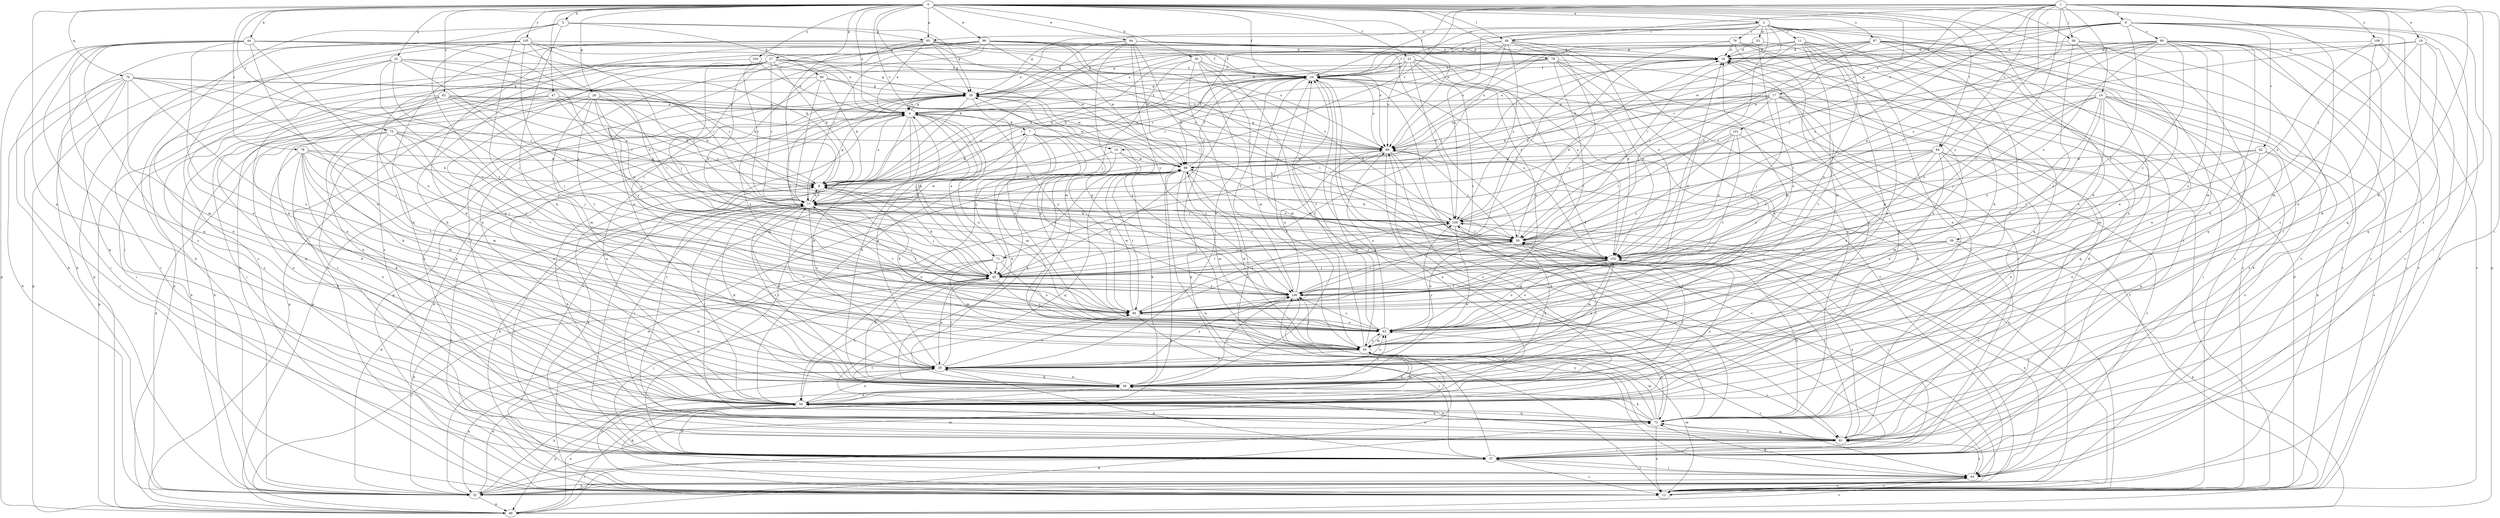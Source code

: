 strict digraph  {
0;
1;
2;
4;
5;
6;
7;
8;
10;
11;
12;
14;
16;
17;
19;
20;
21;
24;
25;
26;
27;
28;
30;
32;
37;
38;
39;
42;
44;
46;
47;
48;
50;
53;
55;
59;
62;
63;
65;
66;
68;
70;
71;
72;
75;
76;
77;
78;
79;
81;
84;
85;
87;
89;
90;
92;
93;
94;
96;
98;
100;
101;
102;
105;
106;
108;
109;
0 -> 2  [label=a];
0 -> 4  [label=a];
0 -> 5  [label=b];
0 -> 10  [label=c];
0 -> 21  [label=f];
0 -> 24  [label=f];
0 -> 25  [label=g];
0 -> 26  [label=g];
0 -> 27  [label=g];
0 -> 28  [label=g];
0 -> 30  [label=h];
0 -> 37  [label=i];
0 -> 38  [label=j];
0 -> 44  [label=k];
0 -> 46  [label=k];
0 -> 47  [label=l];
0 -> 48  [label=l];
0 -> 59  [label=n];
0 -> 62  [label=o];
0 -> 65  [label=p];
0 -> 70  [label=q];
0 -> 75  [label=r];
0 -> 78  [label=s];
0 -> 79  [label=s];
0 -> 81  [label=s];
0 -> 84  [label=t];
0 -> 87  [label=u];
0 -> 89  [label=u];
0 -> 94  [label=w];
0 -> 96  [label=w];
0 -> 100  [label=x];
0 -> 101  [label=x];
0 -> 105  [label=y];
1 -> 6  [label=b];
1 -> 10  [label=c];
1 -> 14  [label=d];
1 -> 17  [label=e];
1 -> 19  [label=e];
1 -> 24  [label=f];
1 -> 37  [label=i];
1 -> 38  [label=j];
1 -> 39  [label=j];
1 -> 42  [label=j];
1 -> 46  [label=k];
1 -> 48  [label=l];
1 -> 81  [label=s];
1 -> 84  [label=t];
1 -> 85  [label=t];
1 -> 89  [label=u];
1 -> 106  [label=y];
1 -> 108  [label=z];
2 -> 11  [label=c];
2 -> 12  [label=c];
2 -> 24  [label=f];
2 -> 46  [label=k];
2 -> 48  [label=l];
2 -> 50  [label=l];
2 -> 53  [label=m];
2 -> 59  [label=n];
2 -> 63  [label=o];
2 -> 65  [label=p];
2 -> 76  [label=r];
2 -> 102  [label=x];
2 -> 109  [label=z];
4 -> 7  [label=b];
4 -> 20  [label=e];
4 -> 24  [label=f];
4 -> 28  [label=g];
4 -> 37  [label=i];
4 -> 42  [label=j];
4 -> 46  [label=k];
4 -> 59  [label=n];
4 -> 63  [label=o];
4 -> 71  [label=q];
4 -> 81  [label=s];
4 -> 106  [label=y];
5 -> 12  [label=c];
5 -> 20  [label=e];
5 -> 28  [label=g];
5 -> 32  [label=h];
5 -> 46  [label=k];
5 -> 65  [label=p];
5 -> 66  [label=p];
6 -> 24  [label=f];
6 -> 28  [label=g];
6 -> 32  [label=h];
6 -> 68  [label=p];
6 -> 71  [label=q];
6 -> 72  [label=q];
6 -> 77  [label=r];
6 -> 81  [label=s];
6 -> 90  [label=v];
6 -> 92  [label=v];
6 -> 98  [label=w];
6 -> 106  [label=y];
6 -> 109  [label=z];
7 -> 24  [label=f];
7 -> 37  [label=i];
7 -> 42  [label=j];
7 -> 46  [label=k];
7 -> 55  [label=m];
7 -> 59  [label=n];
7 -> 85  [label=t];
7 -> 89  [label=u];
8 -> 4  [label=a];
8 -> 7  [label=b];
8 -> 77  [label=r];
10 -> 46  [label=k];
10 -> 59  [label=n];
10 -> 85  [label=t];
10 -> 98  [label=w];
11 -> 16  [label=d];
11 -> 20  [label=e];
11 -> 28  [label=g];
11 -> 32  [label=h];
11 -> 46  [label=k];
11 -> 50  [label=l];
11 -> 55  [label=m];
11 -> 59  [label=n];
11 -> 81  [label=s];
11 -> 89  [label=u];
12 -> 4  [label=a];
12 -> 8  [label=b];
12 -> 16  [label=d];
12 -> 28  [label=g];
12 -> 46  [label=k];
12 -> 55  [label=m];
12 -> 89  [label=u];
12 -> 93  [label=v];
12 -> 98  [label=w];
14 -> 4  [label=a];
14 -> 12  [label=c];
14 -> 32  [label=h];
14 -> 42  [label=j];
14 -> 50  [label=l];
14 -> 55  [label=m];
14 -> 63  [label=o];
14 -> 81  [label=s];
14 -> 85  [label=t];
14 -> 102  [label=x];
14 -> 106  [label=y];
16 -> 24  [label=f];
16 -> 37  [label=i];
17 -> 4  [label=a];
17 -> 8  [label=b];
17 -> 37  [label=i];
17 -> 42  [label=j];
17 -> 50  [label=l];
17 -> 63  [label=o];
17 -> 72  [label=q];
17 -> 77  [label=r];
17 -> 85  [label=t];
17 -> 89  [label=u];
17 -> 109  [label=z];
19 -> 16  [label=d];
19 -> 37  [label=i];
19 -> 46  [label=k];
19 -> 55  [label=m];
19 -> 72  [label=q];
19 -> 109  [label=z];
20 -> 4  [label=a];
20 -> 12  [label=c];
20 -> 32  [label=h];
20 -> 42  [label=j];
20 -> 46  [label=k];
20 -> 63  [label=o];
20 -> 85  [label=t];
20 -> 102  [label=x];
20 -> 106  [label=y];
20 -> 109  [label=z];
21 -> 8  [label=b];
21 -> 24  [label=f];
21 -> 46  [label=k];
21 -> 63  [label=o];
21 -> 77  [label=r];
21 -> 85  [label=t];
21 -> 89  [label=u];
21 -> 102  [label=x];
21 -> 109  [label=z];
24 -> 28  [label=g];
24 -> 32  [label=h];
24 -> 55  [label=m];
24 -> 72  [label=q];
24 -> 89  [label=u];
24 -> 93  [label=v];
24 -> 98  [label=w];
24 -> 102  [label=x];
25 -> 24  [label=f];
25 -> 42  [label=j];
25 -> 59  [label=n];
25 -> 68  [label=p];
25 -> 77  [label=r];
25 -> 102  [label=x];
25 -> 106  [label=y];
25 -> 109  [label=z];
26 -> 4  [label=a];
26 -> 8  [label=b];
26 -> 32  [label=h];
26 -> 50  [label=l];
26 -> 55  [label=m];
26 -> 59  [label=n];
26 -> 85  [label=t];
26 -> 102  [label=x];
26 -> 106  [label=y];
27 -> 8  [label=b];
27 -> 20  [label=e];
27 -> 24  [label=f];
27 -> 28  [label=g];
27 -> 42  [label=j];
27 -> 46  [label=k];
27 -> 50  [label=l];
27 -> 59  [label=n];
27 -> 68  [label=p];
27 -> 77  [label=r];
27 -> 81  [label=s];
27 -> 89  [label=u];
27 -> 102  [label=x];
28 -> 4  [label=a];
28 -> 16  [label=d];
28 -> 42  [label=j];
28 -> 50  [label=l];
28 -> 63  [label=o];
28 -> 68  [label=p];
28 -> 85  [label=t];
28 -> 89  [label=u];
28 -> 93  [label=v];
28 -> 106  [label=y];
30 -> 8  [label=b];
30 -> 12  [label=c];
30 -> 20  [label=e];
30 -> 24  [label=f];
30 -> 42  [label=j];
30 -> 55  [label=m];
30 -> 81  [label=s];
32 -> 20  [label=e];
32 -> 24  [label=f];
32 -> 37  [label=i];
32 -> 55  [label=m];
32 -> 68  [label=p];
32 -> 98  [label=w];
32 -> 109  [label=z];
37 -> 8  [label=b];
37 -> 12  [label=c];
37 -> 16  [label=d];
37 -> 20  [label=e];
37 -> 24  [label=f];
37 -> 42  [label=j];
37 -> 59  [label=n];
37 -> 77  [label=r];
37 -> 93  [label=v];
37 -> 98  [label=w];
38 -> 12  [label=c];
38 -> 16  [label=d];
38 -> 20  [label=e];
38 -> 63  [label=o];
38 -> 72  [label=q];
39 -> 42  [label=j];
39 -> 68  [label=p];
39 -> 81  [label=s];
39 -> 85  [label=t];
39 -> 102  [label=x];
42 -> 8  [label=b];
42 -> 20  [label=e];
42 -> 24  [label=f];
42 -> 50  [label=l];
42 -> 59  [label=n];
42 -> 63  [label=o];
42 -> 106  [label=y];
42 -> 109  [label=z];
44 -> 8  [label=b];
44 -> 16  [label=d];
44 -> 20  [label=e];
44 -> 32  [label=h];
44 -> 37  [label=i];
44 -> 46  [label=k];
44 -> 63  [label=o];
44 -> 68  [label=p];
44 -> 72  [label=q];
44 -> 81  [label=s];
44 -> 89  [label=u];
44 -> 109  [label=z];
46 -> 20  [label=e];
46 -> 24  [label=f];
46 -> 32  [label=h];
46 -> 50  [label=l];
46 -> 59  [label=n];
46 -> 63  [label=o];
46 -> 77  [label=r];
46 -> 106  [label=y];
47 -> 4  [label=a];
47 -> 32  [label=h];
47 -> 37  [label=i];
47 -> 42  [label=j];
47 -> 72  [label=q];
47 -> 98  [label=w];
47 -> 109  [label=z];
48 -> 16  [label=d];
48 -> 24  [label=f];
48 -> 28  [label=g];
48 -> 42  [label=j];
48 -> 72  [label=q];
48 -> 77  [label=r];
48 -> 102  [label=x];
48 -> 106  [label=y];
48 -> 109  [label=z];
50 -> 8  [label=b];
50 -> 16  [label=d];
50 -> 37  [label=i];
50 -> 46  [label=k];
50 -> 63  [label=o];
50 -> 102  [label=x];
53 -> 16  [label=d];
53 -> 63  [label=o];
53 -> 72  [label=q];
53 -> 89  [label=u];
55 -> 20  [label=e];
55 -> 24  [label=f];
55 -> 59  [label=n];
55 -> 63  [label=o];
55 -> 77  [label=r];
55 -> 81  [label=s];
55 -> 93  [label=v];
55 -> 98  [label=w];
55 -> 106  [label=y];
59 -> 4  [label=a];
59 -> 16  [label=d];
59 -> 20  [label=e];
59 -> 50  [label=l];
59 -> 55  [label=m];
59 -> 68  [label=p];
59 -> 72  [label=q];
59 -> 77  [label=r];
59 -> 89  [label=u];
59 -> 102  [label=x];
62 -> 4  [label=a];
62 -> 8  [label=b];
62 -> 37  [label=i];
62 -> 42  [label=j];
62 -> 46  [label=k];
62 -> 68  [label=p];
62 -> 77  [label=r];
62 -> 81  [label=s];
62 -> 89  [label=u];
63 -> 8  [label=b];
63 -> 16  [label=d];
63 -> 24  [label=f];
63 -> 28  [label=g];
63 -> 55  [label=m];
63 -> 89  [label=u];
63 -> 102  [label=x];
63 -> 106  [label=y];
65 -> 4  [label=a];
65 -> 16  [label=d];
65 -> 20  [label=e];
65 -> 24  [label=f];
65 -> 28  [label=g];
65 -> 46  [label=k];
65 -> 50  [label=l];
65 -> 59  [label=n];
65 -> 77  [label=r];
65 -> 98  [label=w];
66 -> 8  [label=b];
66 -> 28  [label=g];
66 -> 37  [label=i];
66 -> 77  [label=r];
66 -> 81  [label=s];
66 -> 98  [label=w];
68 -> 24  [label=f];
68 -> 28  [label=g];
68 -> 42  [label=j];
68 -> 59  [label=n];
68 -> 72  [label=q];
68 -> 93  [label=v];
70 -> 8  [label=b];
70 -> 12  [label=c];
70 -> 28  [label=g];
70 -> 32  [label=h];
70 -> 37  [label=i];
70 -> 55  [label=m];
70 -> 63  [label=o];
70 -> 72  [label=q];
70 -> 77  [label=r];
70 -> 85  [label=t];
71 -> 4  [label=a];
71 -> 16  [label=d];
71 -> 32  [label=h];
71 -> 42  [label=j];
71 -> 46  [label=k];
71 -> 55  [label=m];
71 -> 63  [label=o];
72 -> 8  [label=b];
72 -> 12  [label=c];
72 -> 46  [label=k];
72 -> 55  [label=m];
72 -> 59  [label=n];
72 -> 63  [label=o];
72 -> 77  [label=r];
72 -> 81  [label=s];
72 -> 85  [label=t];
72 -> 106  [label=y];
72 -> 109  [label=z];
75 -> 8  [label=b];
75 -> 32  [label=h];
75 -> 42  [label=j];
75 -> 46  [label=k];
75 -> 55  [label=m];
75 -> 59  [label=n];
75 -> 85  [label=t];
75 -> 89  [label=u];
75 -> 106  [label=y];
76 -> 12  [label=c];
76 -> 16  [label=d];
76 -> 28  [label=g];
76 -> 37  [label=i];
76 -> 42  [label=j];
76 -> 59  [label=n];
77 -> 8  [label=b];
77 -> 20  [label=e];
77 -> 28  [label=g];
77 -> 32  [label=h];
77 -> 42  [label=j];
77 -> 46  [label=k];
77 -> 63  [label=o];
77 -> 85  [label=t];
77 -> 98  [label=w];
77 -> 106  [label=y];
77 -> 109  [label=z];
78 -> 8  [label=b];
78 -> 20  [label=e];
78 -> 42  [label=j];
78 -> 46  [label=k];
78 -> 55  [label=m];
78 -> 59  [label=n];
78 -> 72  [label=q];
78 -> 85  [label=t];
78 -> 98  [label=w];
79 -> 8  [label=b];
79 -> 20  [label=e];
79 -> 24  [label=f];
79 -> 37  [label=i];
79 -> 77  [label=r];
79 -> 81  [label=s];
79 -> 85  [label=t];
79 -> 102  [label=x];
81 -> 37  [label=i];
81 -> 46  [label=k];
81 -> 50  [label=l];
81 -> 59  [label=n];
81 -> 72  [label=q];
81 -> 102  [label=x];
81 -> 106  [label=y];
84 -> 12  [label=c];
84 -> 20  [label=e];
84 -> 50  [label=l];
84 -> 55  [label=m];
84 -> 59  [label=n];
84 -> 63  [label=o];
84 -> 77  [label=r];
84 -> 93  [label=v];
84 -> 98  [label=w];
84 -> 102  [label=x];
84 -> 106  [label=y];
85 -> 16  [label=d];
85 -> 37  [label=i];
85 -> 63  [label=o];
85 -> 77  [label=r];
85 -> 98  [label=w];
85 -> 109  [label=z];
87 -> 4  [label=a];
87 -> 8  [label=b];
87 -> 12  [label=c];
87 -> 16  [label=d];
87 -> 42  [label=j];
87 -> 46  [label=k];
87 -> 59  [label=n];
87 -> 81  [label=s];
87 -> 89  [label=u];
87 -> 93  [label=v];
89 -> 28  [label=g];
89 -> 50  [label=l];
89 -> 55  [label=m];
89 -> 59  [label=n];
89 -> 72  [label=q];
89 -> 93  [label=v];
89 -> 98  [label=w];
90 -> 4  [label=a];
90 -> 12  [label=c];
90 -> 16  [label=d];
90 -> 37  [label=i];
90 -> 46  [label=k];
90 -> 50  [label=l];
90 -> 55  [label=m];
90 -> 63  [label=o];
90 -> 77  [label=r];
90 -> 93  [label=v];
90 -> 102  [label=x];
90 -> 106  [label=y];
90 -> 109  [label=z];
92 -> 50  [label=l];
92 -> 59  [label=n];
92 -> 72  [label=q];
92 -> 81  [label=s];
92 -> 98  [label=w];
92 -> 102  [label=x];
93 -> 8  [label=b];
93 -> 12  [label=c];
93 -> 32  [label=h];
93 -> 37  [label=i];
93 -> 72  [label=q];
93 -> 81  [label=s];
93 -> 102  [label=x];
94 -> 4  [label=a];
94 -> 8  [label=b];
94 -> 16  [label=d];
94 -> 50  [label=l];
94 -> 55  [label=m];
94 -> 68  [label=p];
94 -> 72  [label=q];
94 -> 98  [label=w];
94 -> 102  [label=x];
94 -> 106  [label=y];
96 -> 12  [label=c];
96 -> 16  [label=d];
96 -> 24  [label=f];
96 -> 32  [label=h];
96 -> 50  [label=l];
96 -> 59  [label=n];
96 -> 77  [label=r];
96 -> 81  [label=s];
96 -> 85  [label=t];
96 -> 89  [label=u];
96 -> 98  [label=w];
96 -> 109  [label=z];
98 -> 8  [label=b];
98 -> 24  [label=f];
98 -> 46  [label=k];
98 -> 55  [label=m];
98 -> 68  [label=p];
98 -> 72  [label=q];
98 -> 85  [label=t];
98 -> 93  [label=v];
98 -> 102  [label=x];
98 -> 106  [label=y];
100 -> 4  [label=a];
100 -> 20  [label=e];
100 -> 24  [label=f];
100 -> 77  [label=r];
101 -> 46  [label=k];
101 -> 50  [label=l];
101 -> 85  [label=t];
101 -> 89  [label=u];
101 -> 102  [label=x];
101 -> 106  [label=y];
102 -> 42  [label=j];
102 -> 55  [label=m];
102 -> 63  [label=o];
102 -> 72  [label=q];
102 -> 85  [label=t];
102 -> 98  [label=w];
105 -> 4  [label=a];
105 -> 12  [label=c];
105 -> 16  [label=d];
105 -> 32  [label=h];
105 -> 42  [label=j];
105 -> 50  [label=l];
105 -> 68  [label=p];
105 -> 85  [label=t];
105 -> 102  [label=x];
106 -> 24  [label=f];
106 -> 28  [label=g];
106 -> 50  [label=l];
106 -> 85  [label=t];
106 -> 89  [label=u];
108 -> 12  [label=c];
108 -> 16  [label=d];
108 -> 20  [label=e];
108 -> 93  [label=v];
108 -> 102  [label=x];
109 -> 8  [label=b];
109 -> 12  [label=c];
109 -> 16  [label=d];
109 -> 46  [label=k];
109 -> 50  [label=l];
109 -> 77  [label=r];
}
